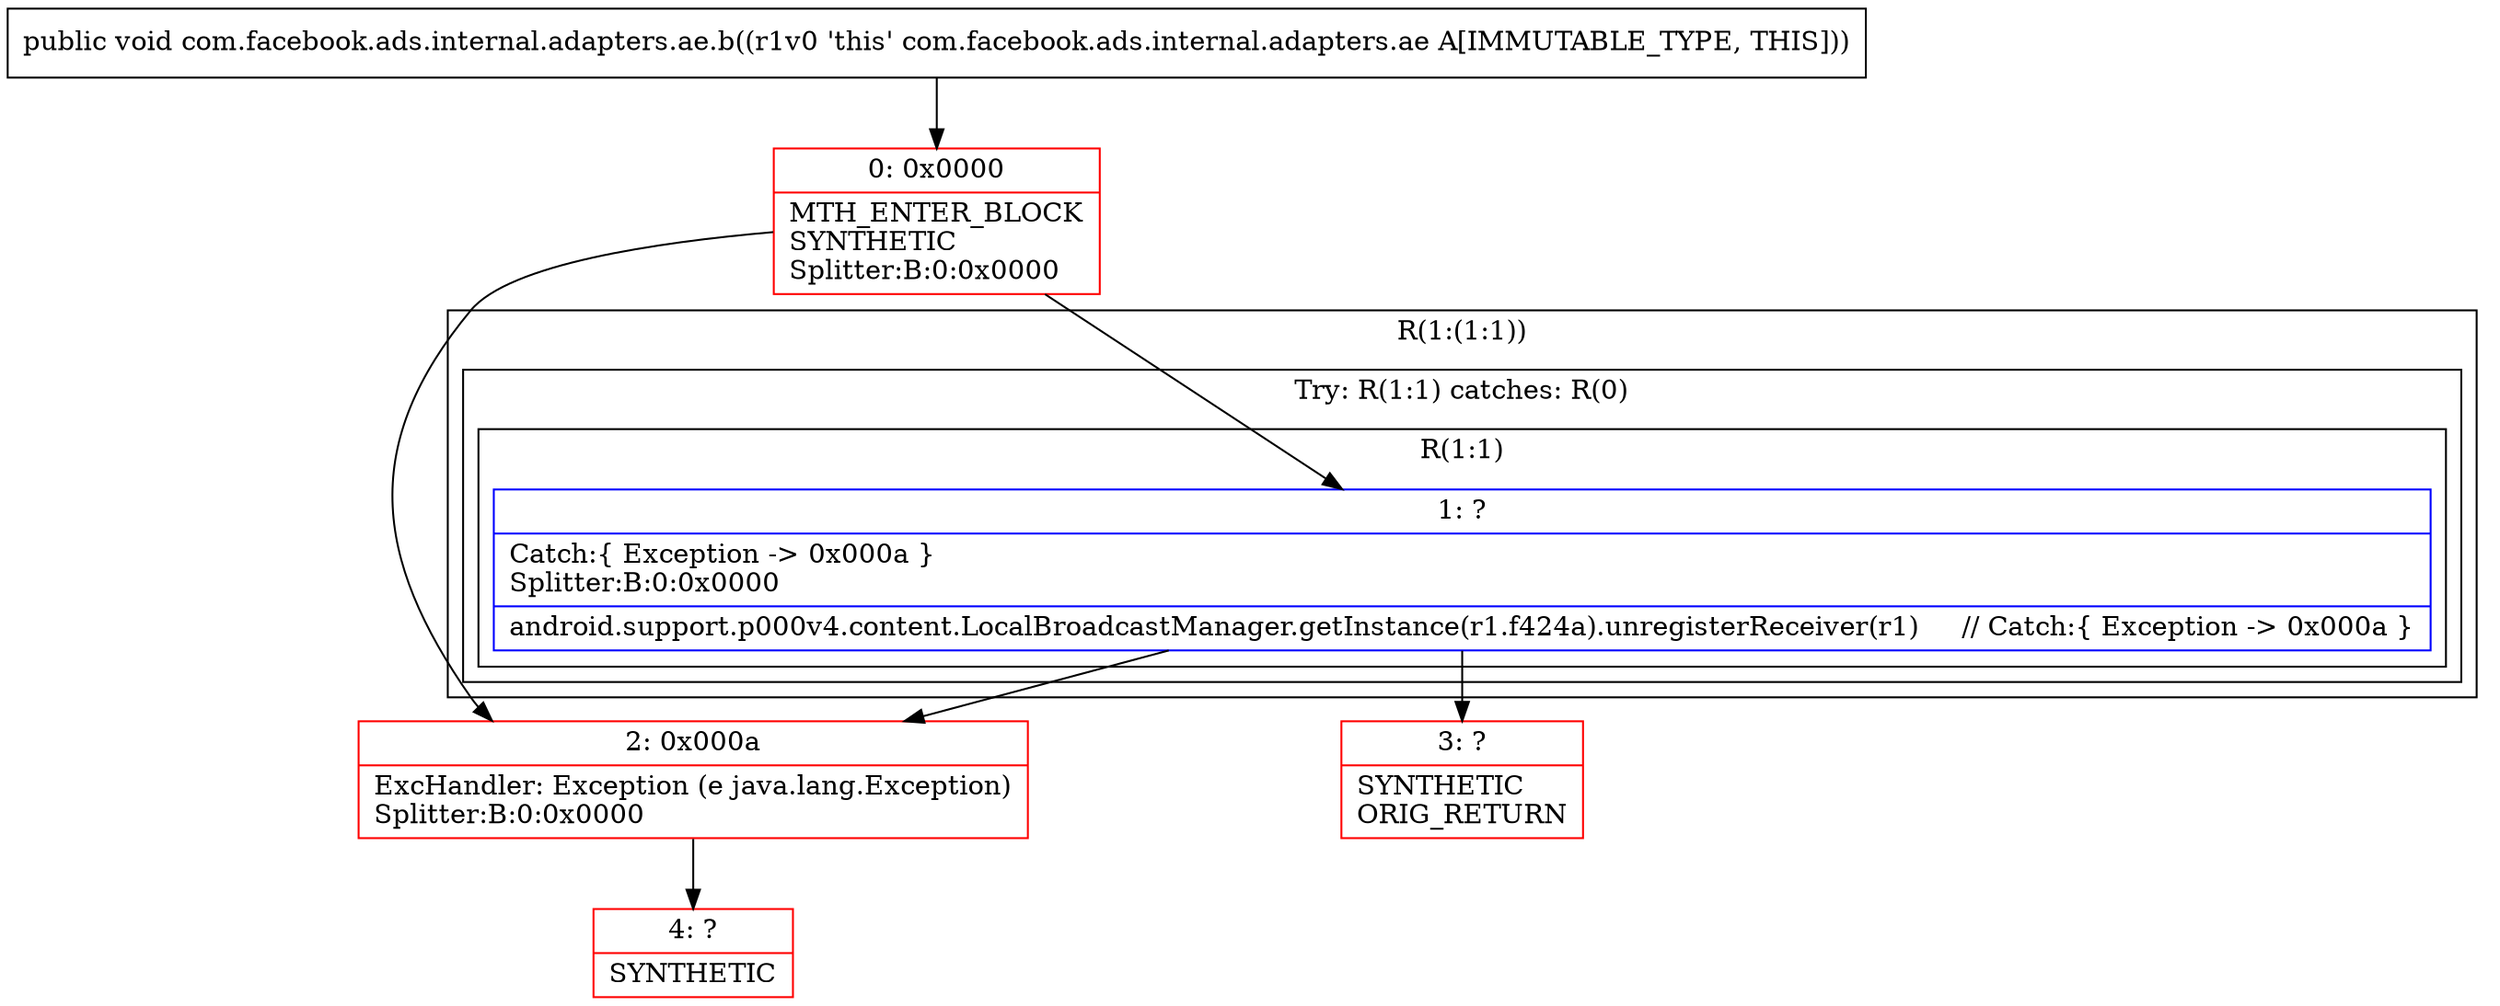digraph "CFG forcom.facebook.ads.internal.adapters.ae.b()V" {
subgraph cluster_Region_802032940 {
label = "R(1:(1:1))";
node [shape=record,color=blue];
subgraph cluster_TryCatchRegion_257726394 {
label = "Try: R(1:1) catches: R(0)";
node [shape=record,color=blue];
subgraph cluster_Region_597285564 {
label = "R(1:1)";
node [shape=record,color=blue];
Node_1 [shape=record,label="{1\:\ ?|Catch:\{ Exception \-\> 0x000a \}\lSplitter:B:0:0x0000\l|android.support.p000v4.content.LocalBroadcastManager.getInstance(r1.f424a).unregisterReceiver(r1)     \/\/ Catch:\{ Exception \-\> 0x000a \}\l}"];
}
subgraph cluster_Region_199468505 {
label = "R(0) | ExcHandler: Exception (e java.lang.Exception)\l";
node [shape=record,color=blue];
}
}
}
subgraph cluster_Region_199468505 {
label = "R(0) | ExcHandler: Exception (e java.lang.Exception)\l";
node [shape=record,color=blue];
}
Node_0 [shape=record,color=red,label="{0\:\ 0x0000|MTH_ENTER_BLOCK\lSYNTHETIC\lSplitter:B:0:0x0000\l}"];
Node_2 [shape=record,color=red,label="{2\:\ 0x000a|ExcHandler: Exception (e java.lang.Exception)\lSplitter:B:0:0x0000\l}"];
Node_3 [shape=record,color=red,label="{3\:\ ?|SYNTHETIC\lORIG_RETURN\l}"];
Node_4 [shape=record,color=red,label="{4\:\ ?|SYNTHETIC\l}"];
MethodNode[shape=record,label="{public void com.facebook.ads.internal.adapters.ae.b((r1v0 'this' com.facebook.ads.internal.adapters.ae A[IMMUTABLE_TYPE, THIS])) }"];
MethodNode -> Node_0;
Node_1 -> Node_2;
Node_1 -> Node_3;
Node_0 -> Node_1;
Node_0 -> Node_2;
Node_2 -> Node_4;
}


